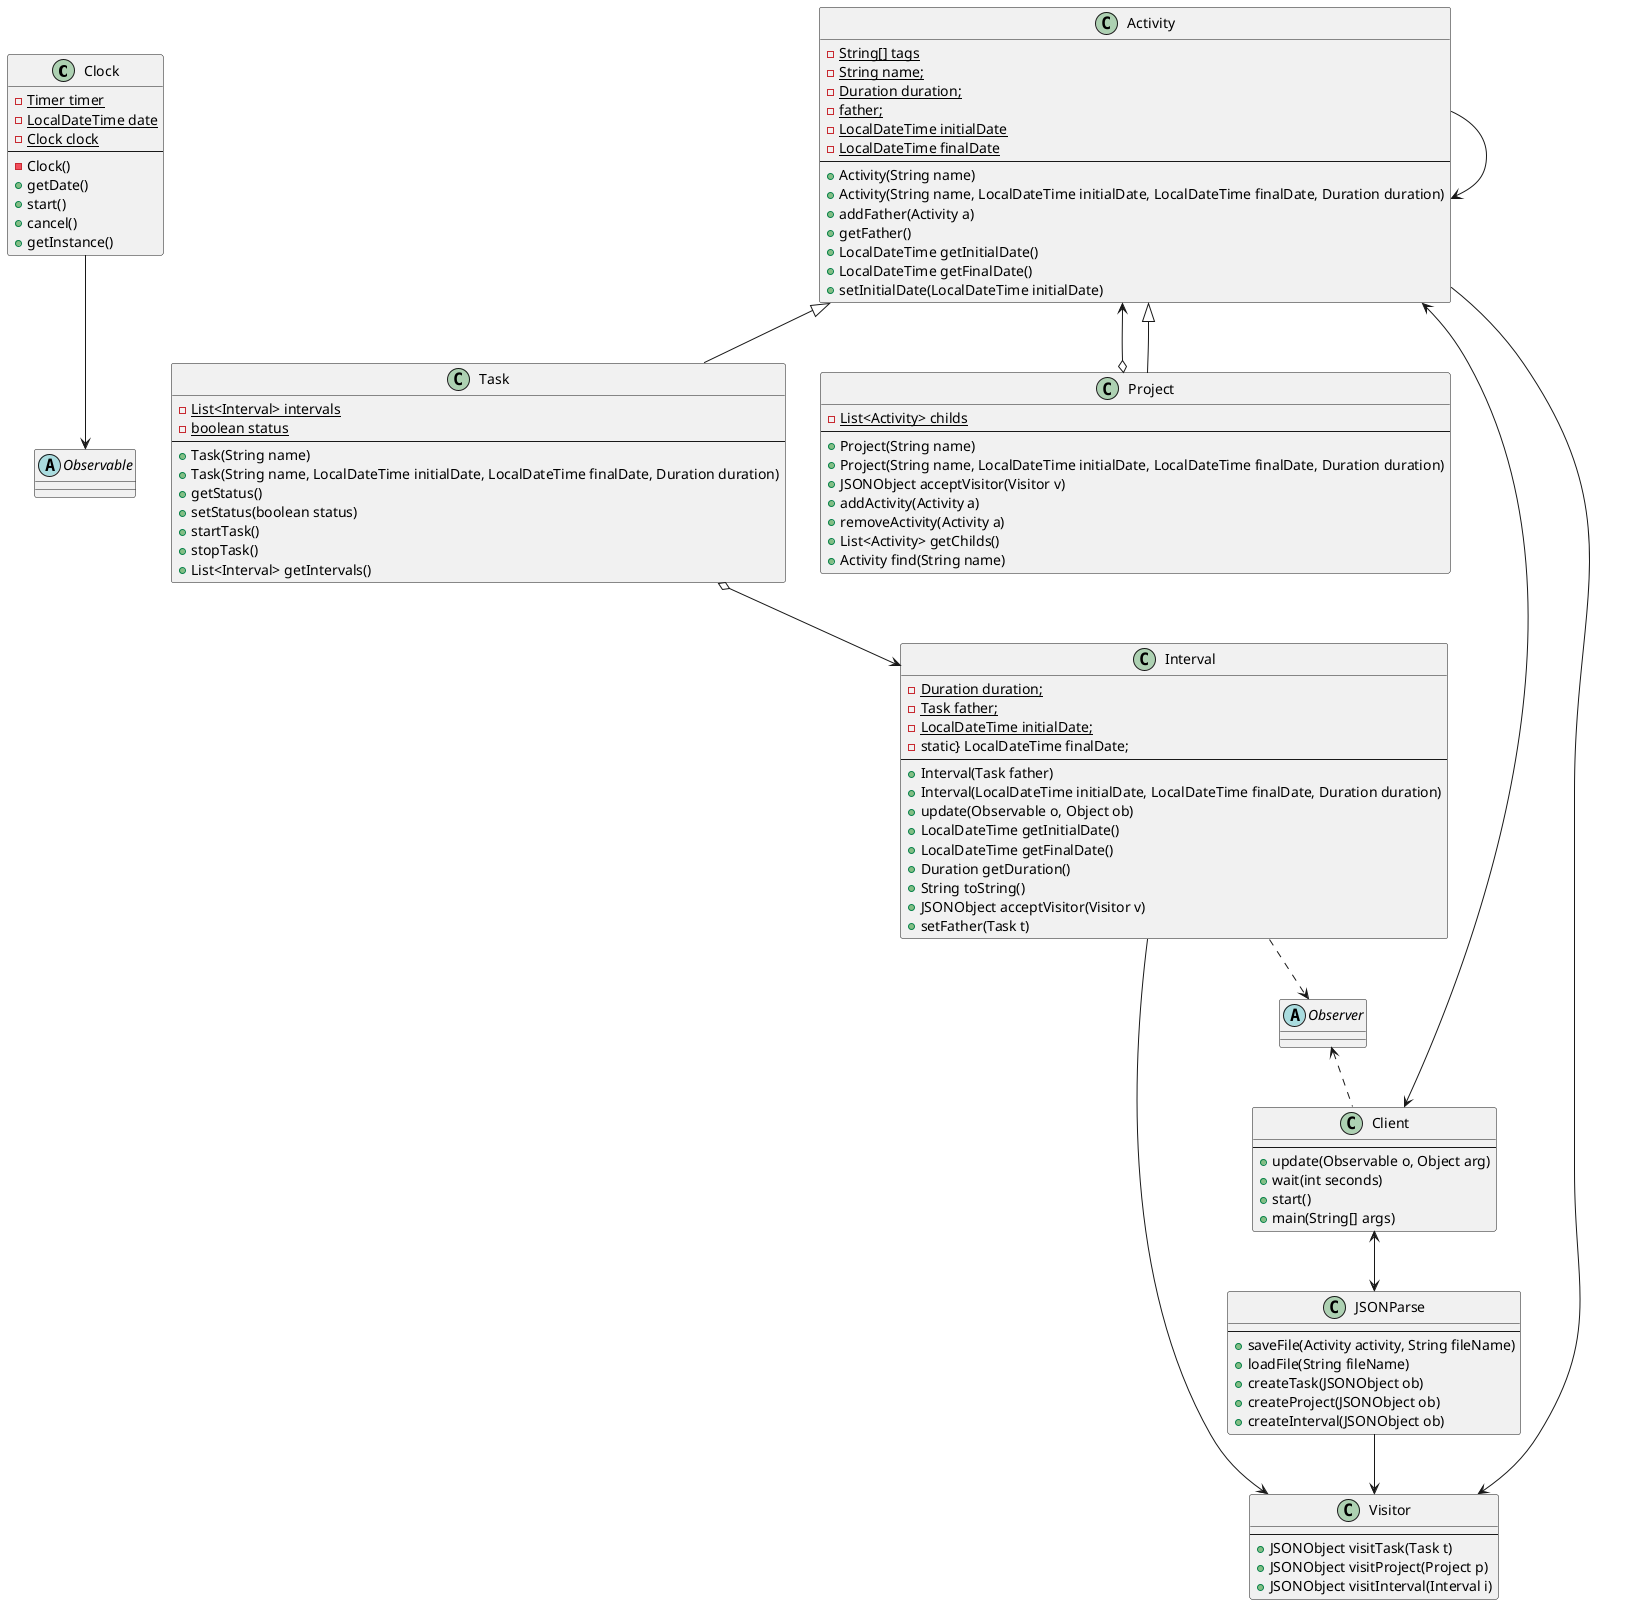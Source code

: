 @startuml


abstract class Clock
abstract class Observable
abstract class Activity
abstract class Interval
abstract class Observer
abstract class Task
abstract class Project
abstract class JSONParse
abstract class Client
abstract class Visitor



Activity <--> Client
Activity --> Activity
Activity <--o Project
Activity <|-- Project
Activity <|-- Task
Task o--> Interval
Interval ..> Observer
Observer <.. Client
Client <--> JSONParse
Clock --> Observable
JSONParse --> Visitor
Activity --> Visitor
Interval --> Visitor



class Clock {
- {static} Timer timer
- {static} LocalDateTime date
- {static} Clock clock
--
- Clock()
+ getDate()
+ start()
+ cancel()
+ getInstance()
}

class Activity{
- {static} String[] tags
- {static} String name;
- {static} Duration duration;
- {static} father;
- {static} LocalDateTime initialDate
- {static} LocalDateTime finalDate
--
+ Activity(String name)
+ Activity(String name, LocalDateTime initialDate, LocalDateTime finalDate, Duration duration)
+ addFather(Activity a)
+ getFather()
+ LocalDateTime getInitialDate()
+ LocalDateTime getFinalDate()
+ setInitialDate(LocalDateTime initialDate)
}

class Interval{
- {static} Duration duration;
- {static} Task father;
- {static} LocalDateTime initialDate;
- static} LocalDateTime finalDate;
--
+ Interval(Task father)
+ Interval(LocalDateTime initialDate, LocalDateTime finalDate, Duration duration)
+ update(Observable o, Object ob)
+ LocalDateTime getInitialDate()
+ LocalDateTime getFinalDate()
+ Duration getDuration()
+ String toString()
+ JSONObject acceptVisitor(Visitor v)
+ setFather(Task t)
}

class Task{
- {static} List<Interval> intervals
- {static} boolean status
--
+ Task(String name)
+ Task(String name, LocalDateTime initialDate, LocalDateTime finalDate, Duration duration)
+ getStatus()
+ setStatus(boolean status)
+ startTask()
+ stopTask()
+ List<Interval> getIntervals()
}

class Project{
- {static} List<Activity> childs
--
+ Project(String name)
+ Project(String name, LocalDateTime initialDate, LocalDateTime finalDate, Duration duration)
+ JSONObject acceptVisitor(Visitor v)
+ addActivity(Activity a)
+ removeActivity(Activity a)
+ List<Activity> getChilds()
+ Activity find(String name)
}


class Client{
--
+ update(Observable o, Object arg)
+ wait(int seconds)
+ start()
+ main(String[] args)
}


class JSONParse{
--
+ saveFile(Activity activity, String fileName)
+ loadFile(String fileName)
+ createTask(JSONObject ob)
+ createProject(JSONObject ob)
+ createInterval(JSONObject ob)
}

class Visitor {
--
+ JSONObject visitTask(Task t)
+ JSONObject visitProject(Project p)
+ JSONObject visitInterval(Interval i)
}


@enduml